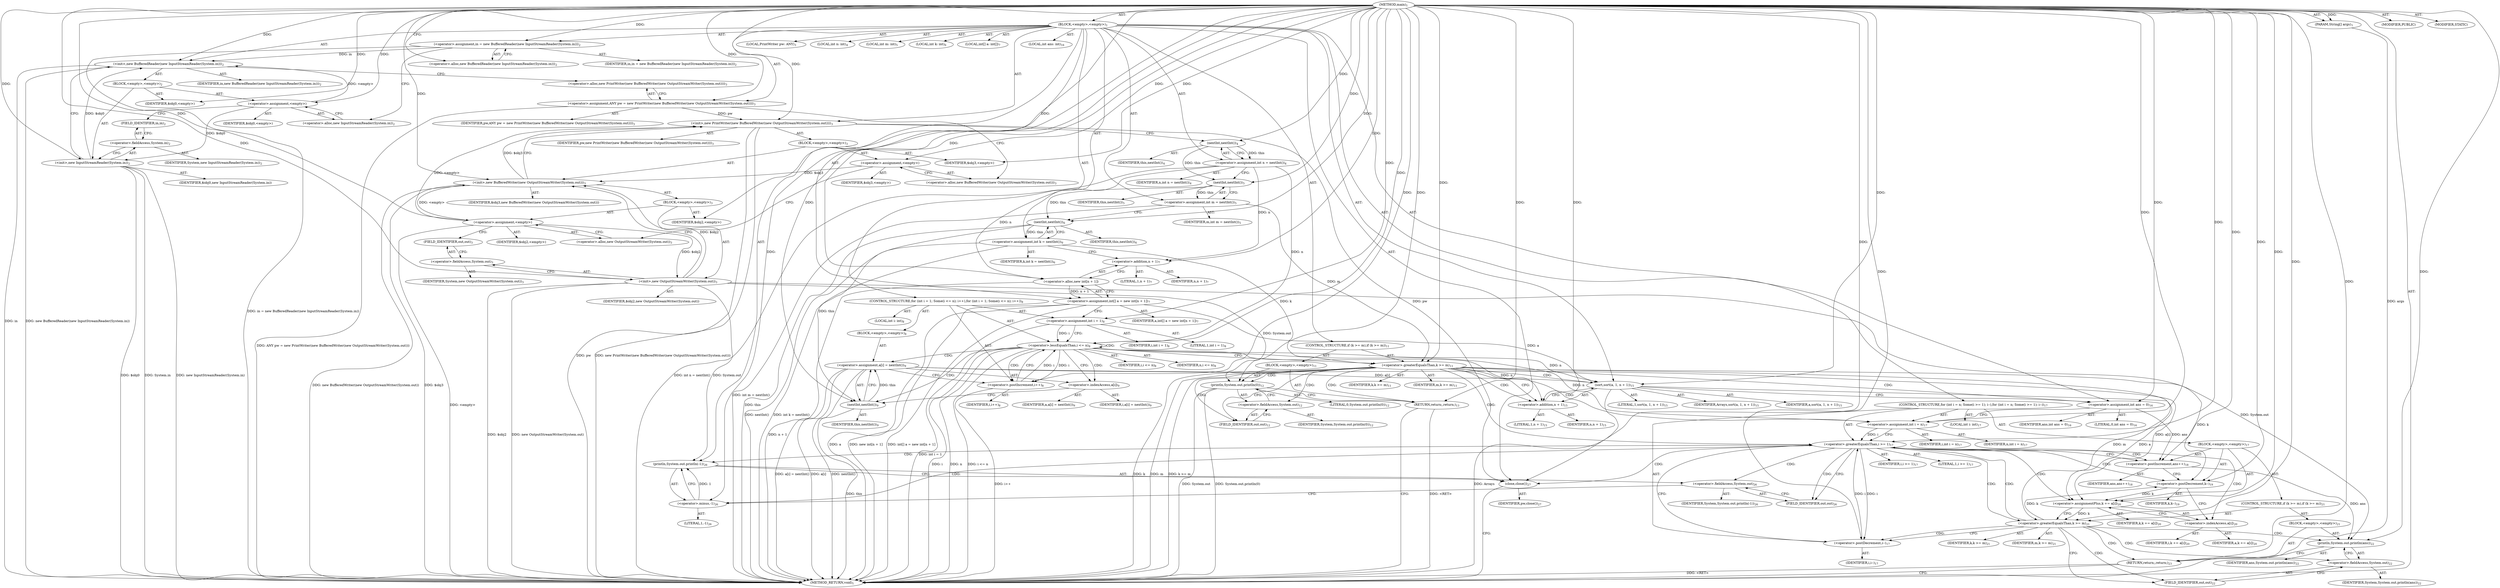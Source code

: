 digraph "main" {  
"19" [label = <(METHOD,main)<SUB>1</SUB>> ]
"20" [label = <(PARAM,String[] args)<SUB>1</SUB>> ]
"21" [label = <(BLOCK,&lt;empty&gt;,&lt;empty&gt;)<SUB>1</SUB>> ]
"22" [label = <(&lt;operator&gt;.assignment,in = new BufferedReader(new InputStreamReader(System.in)))<SUB>2</SUB>> ]
"23" [label = <(IDENTIFIER,in,in = new BufferedReader(new InputStreamReader(System.in)))<SUB>2</SUB>> ]
"24" [label = <(&lt;operator&gt;.alloc,new BufferedReader(new InputStreamReader(System.in)))<SUB>2</SUB>> ]
"25" [label = <(&lt;init&gt;,new BufferedReader(new InputStreamReader(System.in)))<SUB>2</SUB>> ]
"26" [label = <(IDENTIFIER,in,new BufferedReader(new InputStreamReader(System.in)))<SUB>2</SUB>> ]
"27" [label = <(BLOCK,&lt;empty&gt;,&lt;empty&gt;)<SUB>2</SUB>> ]
"28" [label = <(&lt;operator&gt;.assignment,&lt;empty&gt;)> ]
"29" [label = <(IDENTIFIER,$obj0,&lt;empty&gt;)> ]
"30" [label = <(&lt;operator&gt;.alloc,new InputStreamReader(System.in))<SUB>2</SUB>> ]
"31" [label = <(&lt;init&gt;,new InputStreamReader(System.in))<SUB>2</SUB>> ]
"32" [label = <(IDENTIFIER,$obj0,new InputStreamReader(System.in))> ]
"33" [label = <(&lt;operator&gt;.fieldAccess,System.in)<SUB>2</SUB>> ]
"34" [label = <(IDENTIFIER,System,new InputStreamReader(System.in))<SUB>2</SUB>> ]
"35" [label = <(FIELD_IDENTIFIER,in,in)<SUB>2</SUB>> ]
"36" [label = <(IDENTIFIER,$obj0,&lt;empty&gt;)> ]
"4" [label = <(LOCAL,PrintWriter pw: ANY)<SUB>3</SUB>> ]
"37" [label = <(&lt;operator&gt;.assignment,ANY pw = new PrintWriter(new BufferedWriter(new OutputStreamWriter(System.out))))<SUB>3</SUB>> ]
"38" [label = <(IDENTIFIER,pw,ANY pw = new PrintWriter(new BufferedWriter(new OutputStreamWriter(System.out))))<SUB>3</SUB>> ]
"39" [label = <(&lt;operator&gt;.alloc,new PrintWriter(new BufferedWriter(new OutputStreamWriter(System.out))))<SUB>3</SUB>> ]
"40" [label = <(&lt;init&gt;,new PrintWriter(new BufferedWriter(new OutputStreamWriter(System.out))))<SUB>3</SUB>> ]
"3" [label = <(IDENTIFIER,pw,new PrintWriter(new BufferedWriter(new OutputStreamWriter(System.out))))<SUB>3</SUB>> ]
"41" [label = <(BLOCK,&lt;empty&gt;,&lt;empty&gt;)<SUB>3</SUB>> ]
"42" [label = <(&lt;operator&gt;.assignment,&lt;empty&gt;)> ]
"43" [label = <(IDENTIFIER,$obj3,&lt;empty&gt;)> ]
"44" [label = <(&lt;operator&gt;.alloc,new BufferedWriter(new OutputStreamWriter(System.out)))<SUB>3</SUB>> ]
"45" [label = <(&lt;init&gt;,new BufferedWriter(new OutputStreamWriter(System.out)))<SUB>3</SUB>> ]
"46" [label = <(IDENTIFIER,$obj3,new BufferedWriter(new OutputStreamWriter(System.out)))> ]
"47" [label = <(BLOCK,&lt;empty&gt;,&lt;empty&gt;)<SUB>3</SUB>> ]
"48" [label = <(&lt;operator&gt;.assignment,&lt;empty&gt;)> ]
"49" [label = <(IDENTIFIER,$obj2,&lt;empty&gt;)> ]
"50" [label = <(&lt;operator&gt;.alloc,new OutputStreamWriter(System.out))<SUB>3</SUB>> ]
"51" [label = <(&lt;init&gt;,new OutputStreamWriter(System.out))<SUB>3</SUB>> ]
"52" [label = <(IDENTIFIER,$obj2,new OutputStreamWriter(System.out))> ]
"53" [label = <(&lt;operator&gt;.fieldAccess,System.out)<SUB>3</SUB>> ]
"54" [label = <(IDENTIFIER,System,new OutputStreamWriter(System.out))<SUB>3</SUB>> ]
"55" [label = <(FIELD_IDENTIFIER,out,out)<SUB>3</SUB>> ]
"56" [label = <(IDENTIFIER,$obj2,&lt;empty&gt;)> ]
"57" [label = <(IDENTIFIER,$obj3,&lt;empty&gt;)> ]
"58" [label = <(LOCAL,int n: int)<SUB>4</SUB>> ]
"59" [label = <(&lt;operator&gt;.assignment,int n = nextInt())<SUB>4</SUB>> ]
"60" [label = <(IDENTIFIER,n,int n = nextInt())<SUB>4</SUB>> ]
"61" [label = <(nextInt,nextInt())<SUB>4</SUB>> ]
"62" [label = <(IDENTIFIER,this,nextInt())<SUB>4</SUB>> ]
"63" [label = <(LOCAL,int m: int)<SUB>5</SUB>> ]
"64" [label = <(&lt;operator&gt;.assignment,int m = nextInt())<SUB>5</SUB>> ]
"65" [label = <(IDENTIFIER,m,int m = nextInt())<SUB>5</SUB>> ]
"66" [label = <(nextInt,nextInt())<SUB>5</SUB>> ]
"67" [label = <(IDENTIFIER,this,nextInt())<SUB>5</SUB>> ]
"68" [label = <(LOCAL,int k: int)<SUB>6</SUB>> ]
"69" [label = <(&lt;operator&gt;.assignment,int k = nextInt())<SUB>6</SUB>> ]
"70" [label = <(IDENTIFIER,k,int k = nextInt())<SUB>6</SUB>> ]
"71" [label = <(nextInt,nextInt())<SUB>6</SUB>> ]
"72" [label = <(IDENTIFIER,this,nextInt())<SUB>6</SUB>> ]
"73" [label = <(LOCAL,int[] a: int[])<SUB>7</SUB>> ]
"74" [label = <(&lt;operator&gt;.assignment,int[] a = new int[n + 1])<SUB>7</SUB>> ]
"75" [label = <(IDENTIFIER,a,int[] a = new int[n + 1])<SUB>7</SUB>> ]
"76" [label = <(&lt;operator&gt;.alloc,new int[n + 1])> ]
"77" [label = <(&lt;operator&gt;.addition,n + 1)<SUB>7</SUB>> ]
"78" [label = <(IDENTIFIER,n,n + 1)<SUB>7</SUB>> ]
"79" [label = <(LITERAL,1,n + 1)<SUB>7</SUB>> ]
"80" [label = <(CONTROL_STRUCTURE,for (int i = 1; Some(i &lt;= n); i++),for (int i = 1; Some(i &lt;= n); i++))<SUB>8</SUB>> ]
"81" [label = <(LOCAL,int i: int)<SUB>8</SUB>> ]
"82" [label = <(&lt;operator&gt;.assignment,int i = 1)<SUB>8</SUB>> ]
"83" [label = <(IDENTIFIER,i,int i = 1)<SUB>8</SUB>> ]
"84" [label = <(LITERAL,1,int i = 1)<SUB>8</SUB>> ]
"85" [label = <(&lt;operator&gt;.lessEqualsThan,i &lt;= n)<SUB>8</SUB>> ]
"86" [label = <(IDENTIFIER,i,i &lt;= n)<SUB>8</SUB>> ]
"87" [label = <(IDENTIFIER,n,i &lt;= n)<SUB>8</SUB>> ]
"88" [label = <(&lt;operator&gt;.postIncrement,i++)<SUB>8</SUB>> ]
"89" [label = <(IDENTIFIER,i,i++)<SUB>8</SUB>> ]
"90" [label = <(BLOCK,&lt;empty&gt;,&lt;empty&gt;)<SUB>8</SUB>> ]
"91" [label = <(&lt;operator&gt;.assignment,a[i] = nextInt())<SUB>9</SUB>> ]
"92" [label = <(&lt;operator&gt;.indexAccess,a[i])<SUB>9</SUB>> ]
"93" [label = <(IDENTIFIER,a,a[i] = nextInt())<SUB>9</SUB>> ]
"94" [label = <(IDENTIFIER,i,a[i] = nextInt())<SUB>9</SUB>> ]
"95" [label = <(nextInt,nextInt())<SUB>9</SUB>> ]
"96" [label = <(IDENTIFIER,this,nextInt())<SUB>9</SUB>> ]
"97" [label = <(CONTROL_STRUCTURE,if (k &gt;= m),if (k &gt;= m))<SUB>11</SUB>> ]
"98" [label = <(&lt;operator&gt;.greaterEqualsThan,k &gt;= m)<SUB>11</SUB>> ]
"99" [label = <(IDENTIFIER,k,k &gt;= m)<SUB>11</SUB>> ]
"100" [label = <(IDENTIFIER,m,k &gt;= m)<SUB>11</SUB>> ]
"101" [label = <(BLOCK,&lt;empty&gt;,&lt;empty&gt;)<SUB>11</SUB>> ]
"102" [label = <(println,System.out.println(0))<SUB>12</SUB>> ]
"103" [label = <(&lt;operator&gt;.fieldAccess,System.out)<SUB>12</SUB>> ]
"104" [label = <(IDENTIFIER,System,System.out.println(0))<SUB>12</SUB>> ]
"105" [label = <(FIELD_IDENTIFIER,out,out)<SUB>12</SUB>> ]
"106" [label = <(LITERAL,0,System.out.println(0))<SUB>12</SUB>> ]
"107" [label = <(RETURN,return;,return;)<SUB>13</SUB>> ]
"108" [label = <(sort,sort(a, 1, n + 1))<SUB>15</SUB>> ]
"109" [label = <(IDENTIFIER,Arrays,sort(a, 1, n + 1))<SUB>15</SUB>> ]
"110" [label = <(IDENTIFIER,a,sort(a, 1, n + 1))<SUB>15</SUB>> ]
"111" [label = <(LITERAL,1,sort(a, 1, n + 1))<SUB>15</SUB>> ]
"112" [label = <(&lt;operator&gt;.addition,n + 1)<SUB>15</SUB>> ]
"113" [label = <(IDENTIFIER,n,n + 1)<SUB>15</SUB>> ]
"114" [label = <(LITERAL,1,n + 1)<SUB>15</SUB>> ]
"115" [label = <(LOCAL,int ans: int)<SUB>16</SUB>> ]
"116" [label = <(&lt;operator&gt;.assignment,int ans = 0)<SUB>16</SUB>> ]
"117" [label = <(IDENTIFIER,ans,int ans = 0)<SUB>16</SUB>> ]
"118" [label = <(LITERAL,0,int ans = 0)<SUB>16</SUB>> ]
"119" [label = <(CONTROL_STRUCTURE,for (int i = n; Some(i &gt;= 1); i--),for (int i = n; Some(i &gt;= 1); i--))<SUB>17</SUB>> ]
"120" [label = <(LOCAL,int i: int)<SUB>17</SUB>> ]
"121" [label = <(&lt;operator&gt;.assignment,int i = n)<SUB>17</SUB>> ]
"122" [label = <(IDENTIFIER,i,int i = n)<SUB>17</SUB>> ]
"123" [label = <(IDENTIFIER,n,int i = n)<SUB>17</SUB>> ]
"124" [label = <(&lt;operator&gt;.greaterEqualsThan,i &gt;= 1)<SUB>17</SUB>> ]
"125" [label = <(IDENTIFIER,i,i &gt;= 1)<SUB>17</SUB>> ]
"126" [label = <(LITERAL,1,i &gt;= 1)<SUB>17</SUB>> ]
"127" [label = <(&lt;operator&gt;.postDecrement,i--)<SUB>17</SUB>> ]
"128" [label = <(IDENTIFIER,i,i--)<SUB>17</SUB>> ]
"129" [label = <(BLOCK,&lt;empty&gt;,&lt;empty&gt;)<SUB>17</SUB>> ]
"130" [label = <(&lt;operator&gt;.postIncrement,ans++)<SUB>18</SUB>> ]
"131" [label = <(IDENTIFIER,ans,ans++)<SUB>18</SUB>> ]
"132" [label = <(&lt;operator&gt;.postDecrement,k--)<SUB>19</SUB>> ]
"133" [label = <(IDENTIFIER,k,k--)<SUB>19</SUB>> ]
"134" [label = <(&lt;operator&gt;.assignmentPlus,k += a[i])<SUB>20</SUB>> ]
"135" [label = <(IDENTIFIER,k,k += a[i])<SUB>20</SUB>> ]
"136" [label = <(&lt;operator&gt;.indexAccess,a[i])<SUB>20</SUB>> ]
"137" [label = <(IDENTIFIER,a,k += a[i])<SUB>20</SUB>> ]
"138" [label = <(IDENTIFIER,i,k += a[i])<SUB>20</SUB>> ]
"139" [label = <(CONTROL_STRUCTURE,if (k &gt;= m),if (k &gt;= m))<SUB>21</SUB>> ]
"140" [label = <(&lt;operator&gt;.greaterEqualsThan,k &gt;= m)<SUB>21</SUB>> ]
"141" [label = <(IDENTIFIER,k,k &gt;= m)<SUB>21</SUB>> ]
"142" [label = <(IDENTIFIER,m,k &gt;= m)<SUB>21</SUB>> ]
"143" [label = <(BLOCK,&lt;empty&gt;,&lt;empty&gt;)<SUB>21</SUB>> ]
"144" [label = <(println,System.out.println(ans))<SUB>22</SUB>> ]
"145" [label = <(&lt;operator&gt;.fieldAccess,System.out)<SUB>22</SUB>> ]
"146" [label = <(IDENTIFIER,System,System.out.println(ans))<SUB>22</SUB>> ]
"147" [label = <(FIELD_IDENTIFIER,out,out)<SUB>22</SUB>> ]
"148" [label = <(IDENTIFIER,ans,System.out.println(ans))<SUB>22</SUB>> ]
"149" [label = <(RETURN,return;,return;)<SUB>23</SUB>> ]
"150" [label = <(println,System.out.println(-1))<SUB>26</SUB>> ]
"151" [label = <(&lt;operator&gt;.fieldAccess,System.out)<SUB>26</SUB>> ]
"152" [label = <(IDENTIFIER,System,System.out.println(-1))<SUB>26</SUB>> ]
"153" [label = <(FIELD_IDENTIFIER,out,out)<SUB>26</SUB>> ]
"154" [label = <(&lt;operator&gt;.minus,-1)<SUB>26</SUB>> ]
"155" [label = <(LITERAL,1,-1)<SUB>26</SUB>> ]
"156" [label = <(close,close())<SUB>27</SUB>> ]
"157" [label = <(IDENTIFIER,pw,close())<SUB>27</SUB>> ]
"158" [label = <(MODIFIER,PUBLIC)> ]
"159" [label = <(MODIFIER,STATIC)> ]
"160" [label = <(METHOD_RETURN,void)<SUB>1</SUB>> ]
  "19" -> "20"  [ label = "AST: "] 
  "19" -> "21"  [ label = "AST: "] 
  "19" -> "158"  [ label = "AST: "] 
  "19" -> "159"  [ label = "AST: "] 
  "19" -> "160"  [ label = "AST: "] 
  "21" -> "22"  [ label = "AST: "] 
  "21" -> "25"  [ label = "AST: "] 
  "21" -> "4"  [ label = "AST: "] 
  "21" -> "37"  [ label = "AST: "] 
  "21" -> "40"  [ label = "AST: "] 
  "21" -> "58"  [ label = "AST: "] 
  "21" -> "59"  [ label = "AST: "] 
  "21" -> "63"  [ label = "AST: "] 
  "21" -> "64"  [ label = "AST: "] 
  "21" -> "68"  [ label = "AST: "] 
  "21" -> "69"  [ label = "AST: "] 
  "21" -> "73"  [ label = "AST: "] 
  "21" -> "74"  [ label = "AST: "] 
  "21" -> "80"  [ label = "AST: "] 
  "21" -> "97"  [ label = "AST: "] 
  "21" -> "108"  [ label = "AST: "] 
  "21" -> "115"  [ label = "AST: "] 
  "21" -> "116"  [ label = "AST: "] 
  "21" -> "119"  [ label = "AST: "] 
  "21" -> "150"  [ label = "AST: "] 
  "21" -> "156"  [ label = "AST: "] 
  "22" -> "23"  [ label = "AST: "] 
  "22" -> "24"  [ label = "AST: "] 
  "25" -> "26"  [ label = "AST: "] 
  "25" -> "27"  [ label = "AST: "] 
  "27" -> "28"  [ label = "AST: "] 
  "27" -> "31"  [ label = "AST: "] 
  "27" -> "36"  [ label = "AST: "] 
  "28" -> "29"  [ label = "AST: "] 
  "28" -> "30"  [ label = "AST: "] 
  "31" -> "32"  [ label = "AST: "] 
  "31" -> "33"  [ label = "AST: "] 
  "33" -> "34"  [ label = "AST: "] 
  "33" -> "35"  [ label = "AST: "] 
  "37" -> "38"  [ label = "AST: "] 
  "37" -> "39"  [ label = "AST: "] 
  "40" -> "3"  [ label = "AST: "] 
  "40" -> "41"  [ label = "AST: "] 
  "41" -> "42"  [ label = "AST: "] 
  "41" -> "45"  [ label = "AST: "] 
  "41" -> "57"  [ label = "AST: "] 
  "42" -> "43"  [ label = "AST: "] 
  "42" -> "44"  [ label = "AST: "] 
  "45" -> "46"  [ label = "AST: "] 
  "45" -> "47"  [ label = "AST: "] 
  "47" -> "48"  [ label = "AST: "] 
  "47" -> "51"  [ label = "AST: "] 
  "47" -> "56"  [ label = "AST: "] 
  "48" -> "49"  [ label = "AST: "] 
  "48" -> "50"  [ label = "AST: "] 
  "51" -> "52"  [ label = "AST: "] 
  "51" -> "53"  [ label = "AST: "] 
  "53" -> "54"  [ label = "AST: "] 
  "53" -> "55"  [ label = "AST: "] 
  "59" -> "60"  [ label = "AST: "] 
  "59" -> "61"  [ label = "AST: "] 
  "61" -> "62"  [ label = "AST: "] 
  "64" -> "65"  [ label = "AST: "] 
  "64" -> "66"  [ label = "AST: "] 
  "66" -> "67"  [ label = "AST: "] 
  "69" -> "70"  [ label = "AST: "] 
  "69" -> "71"  [ label = "AST: "] 
  "71" -> "72"  [ label = "AST: "] 
  "74" -> "75"  [ label = "AST: "] 
  "74" -> "76"  [ label = "AST: "] 
  "76" -> "77"  [ label = "AST: "] 
  "77" -> "78"  [ label = "AST: "] 
  "77" -> "79"  [ label = "AST: "] 
  "80" -> "81"  [ label = "AST: "] 
  "80" -> "82"  [ label = "AST: "] 
  "80" -> "85"  [ label = "AST: "] 
  "80" -> "88"  [ label = "AST: "] 
  "80" -> "90"  [ label = "AST: "] 
  "82" -> "83"  [ label = "AST: "] 
  "82" -> "84"  [ label = "AST: "] 
  "85" -> "86"  [ label = "AST: "] 
  "85" -> "87"  [ label = "AST: "] 
  "88" -> "89"  [ label = "AST: "] 
  "90" -> "91"  [ label = "AST: "] 
  "91" -> "92"  [ label = "AST: "] 
  "91" -> "95"  [ label = "AST: "] 
  "92" -> "93"  [ label = "AST: "] 
  "92" -> "94"  [ label = "AST: "] 
  "95" -> "96"  [ label = "AST: "] 
  "97" -> "98"  [ label = "AST: "] 
  "97" -> "101"  [ label = "AST: "] 
  "98" -> "99"  [ label = "AST: "] 
  "98" -> "100"  [ label = "AST: "] 
  "101" -> "102"  [ label = "AST: "] 
  "101" -> "107"  [ label = "AST: "] 
  "102" -> "103"  [ label = "AST: "] 
  "102" -> "106"  [ label = "AST: "] 
  "103" -> "104"  [ label = "AST: "] 
  "103" -> "105"  [ label = "AST: "] 
  "108" -> "109"  [ label = "AST: "] 
  "108" -> "110"  [ label = "AST: "] 
  "108" -> "111"  [ label = "AST: "] 
  "108" -> "112"  [ label = "AST: "] 
  "112" -> "113"  [ label = "AST: "] 
  "112" -> "114"  [ label = "AST: "] 
  "116" -> "117"  [ label = "AST: "] 
  "116" -> "118"  [ label = "AST: "] 
  "119" -> "120"  [ label = "AST: "] 
  "119" -> "121"  [ label = "AST: "] 
  "119" -> "124"  [ label = "AST: "] 
  "119" -> "127"  [ label = "AST: "] 
  "119" -> "129"  [ label = "AST: "] 
  "121" -> "122"  [ label = "AST: "] 
  "121" -> "123"  [ label = "AST: "] 
  "124" -> "125"  [ label = "AST: "] 
  "124" -> "126"  [ label = "AST: "] 
  "127" -> "128"  [ label = "AST: "] 
  "129" -> "130"  [ label = "AST: "] 
  "129" -> "132"  [ label = "AST: "] 
  "129" -> "134"  [ label = "AST: "] 
  "129" -> "139"  [ label = "AST: "] 
  "130" -> "131"  [ label = "AST: "] 
  "132" -> "133"  [ label = "AST: "] 
  "134" -> "135"  [ label = "AST: "] 
  "134" -> "136"  [ label = "AST: "] 
  "136" -> "137"  [ label = "AST: "] 
  "136" -> "138"  [ label = "AST: "] 
  "139" -> "140"  [ label = "AST: "] 
  "139" -> "143"  [ label = "AST: "] 
  "140" -> "141"  [ label = "AST: "] 
  "140" -> "142"  [ label = "AST: "] 
  "143" -> "144"  [ label = "AST: "] 
  "143" -> "149"  [ label = "AST: "] 
  "144" -> "145"  [ label = "AST: "] 
  "144" -> "148"  [ label = "AST: "] 
  "145" -> "146"  [ label = "AST: "] 
  "145" -> "147"  [ label = "AST: "] 
  "150" -> "151"  [ label = "AST: "] 
  "150" -> "154"  [ label = "AST: "] 
  "151" -> "152"  [ label = "AST: "] 
  "151" -> "153"  [ label = "AST: "] 
  "154" -> "155"  [ label = "AST: "] 
  "156" -> "157"  [ label = "AST: "] 
  "22" -> "30"  [ label = "CFG: "] 
  "25" -> "39"  [ label = "CFG: "] 
  "37" -> "44"  [ label = "CFG: "] 
  "40" -> "61"  [ label = "CFG: "] 
  "59" -> "66"  [ label = "CFG: "] 
  "64" -> "71"  [ label = "CFG: "] 
  "69" -> "77"  [ label = "CFG: "] 
  "74" -> "82"  [ label = "CFG: "] 
  "108" -> "116"  [ label = "CFG: "] 
  "116" -> "121"  [ label = "CFG: "] 
  "150" -> "156"  [ label = "CFG: "] 
  "156" -> "160"  [ label = "CFG: "] 
  "24" -> "22"  [ label = "CFG: "] 
  "39" -> "37"  [ label = "CFG: "] 
  "61" -> "59"  [ label = "CFG: "] 
  "66" -> "64"  [ label = "CFG: "] 
  "71" -> "69"  [ label = "CFG: "] 
  "76" -> "74"  [ label = "CFG: "] 
  "82" -> "85"  [ label = "CFG: "] 
  "85" -> "92"  [ label = "CFG: "] 
  "85" -> "98"  [ label = "CFG: "] 
  "88" -> "85"  [ label = "CFG: "] 
  "98" -> "105"  [ label = "CFG: "] 
  "98" -> "112"  [ label = "CFG: "] 
  "112" -> "108"  [ label = "CFG: "] 
  "121" -> "124"  [ label = "CFG: "] 
  "124" -> "130"  [ label = "CFG: "] 
  "124" -> "153"  [ label = "CFG: "] 
  "127" -> "124"  [ label = "CFG: "] 
  "151" -> "154"  [ label = "CFG: "] 
  "154" -> "150"  [ label = "CFG: "] 
  "28" -> "35"  [ label = "CFG: "] 
  "31" -> "25"  [ label = "CFG: "] 
  "42" -> "50"  [ label = "CFG: "] 
  "45" -> "40"  [ label = "CFG: "] 
  "77" -> "76"  [ label = "CFG: "] 
  "91" -> "88"  [ label = "CFG: "] 
  "102" -> "107"  [ label = "CFG: "] 
  "107" -> "160"  [ label = "CFG: "] 
  "130" -> "132"  [ label = "CFG: "] 
  "132" -> "136"  [ label = "CFG: "] 
  "134" -> "140"  [ label = "CFG: "] 
  "153" -> "151"  [ label = "CFG: "] 
  "30" -> "28"  [ label = "CFG: "] 
  "33" -> "31"  [ label = "CFG: "] 
  "44" -> "42"  [ label = "CFG: "] 
  "92" -> "95"  [ label = "CFG: "] 
  "95" -> "91"  [ label = "CFG: "] 
  "103" -> "102"  [ label = "CFG: "] 
  "136" -> "134"  [ label = "CFG: "] 
  "140" -> "147"  [ label = "CFG: "] 
  "140" -> "127"  [ label = "CFG: "] 
  "35" -> "33"  [ label = "CFG: "] 
  "48" -> "55"  [ label = "CFG: "] 
  "51" -> "45"  [ label = "CFG: "] 
  "105" -> "103"  [ label = "CFG: "] 
  "144" -> "149"  [ label = "CFG: "] 
  "149" -> "160"  [ label = "CFG: "] 
  "50" -> "48"  [ label = "CFG: "] 
  "53" -> "51"  [ label = "CFG: "] 
  "145" -> "144"  [ label = "CFG: "] 
  "55" -> "53"  [ label = "CFG: "] 
  "147" -> "145"  [ label = "CFG: "] 
  "19" -> "24"  [ label = "CFG: "] 
  "107" -> "160"  [ label = "DDG: &lt;RET&gt;"] 
  "149" -> "160"  [ label = "DDG: &lt;RET&gt;"] 
  "20" -> "160"  [ label = "DDG: args"] 
  "22" -> "160"  [ label = "DDG: in = new BufferedReader(new InputStreamReader(System.in))"] 
  "25" -> "160"  [ label = "DDG: in"] 
  "31" -> "160"  [ label = "DDG: $obj0"] 
  "31" -> "160"  [ label = "DDG: System.in"] 
  "31" -> "160"  [ label = "DDG: new InputStreamReader(System.in)"] 
  "25" -> "160"  [ label = "DDG: new BufferedReader(new InputStreamReader(System.in))"] 
  "37" -> "160"  [ label = "DDG: ANY pw = new PrintWriter(new BufferedWriter(new OutputStreamWriter(System.out)))"] 
  "40" -> "160"  [ label = "DDG: pw"] 
  "45" -> "160"  [ label = "DDG: $obj3"] 
  "48" -> "160"  [ label = "DDG: &lt;empty&gt;"] 
  "51" -> "160"  [ label = "DDG: $obj2"] 
  "51" -> "160"  [ label = "DDG: new OutputStreamWriter(System.out)"] 
  "45" -> "160"  [ label = "DDG: new BufferedWriter(new OutputStreamWriter(System.out))"] 
  "40" -> "160"  [ label = "DDG: new PrintWriter(new BufferedWriter(new OutputStreamWriter(System.out)))"] 
  "59" -> "160"  [ label = "DDG: int n = nextInt()"] 
  "64" -> "160"  [ label = "DDG: int m = nextInt()"] 
  "71" -> "160"  [ label = "DDG: this"] 
  "69" -> "160"  [ label = "DDG: nextInt()"] 
  "69" -> "160"  [ label = "DDG: int k = nextInt()"] 
  "74" -> "160"  [ label = "DDG: a"] 
  "76" -> "160"  [ label = "DDG: n + 1"] 
  "74" -> "160"  [ label = "DDG: new int[n + 1]"] 
  "74" -> "160"  [ label = "DDG: int[] a = new int[n + 1]"] 
  "82" -> "160"  [ label = "DDG: int i = 1"] 
  "85" -> "160"  [ label = "DDG: i"] 
  "85" -> "160"  [ label = "DDG: n"] 
  "85" -> "160"  [ label = "DDG: i &lt;= n"] 
  "98" -> "160"  [ label = "DDG: k"] 
  "98" -> "160"  [ label = "DDG: m"] 
  "98" -> "160"  [ label = "DDG: k &gt;= m"] 
  "102" -> "160"  [ label = "DDG: System.out"] 
  "102" -> "160"  [ label = "DDG: System.out.println(0)"] 
  "91" -> "160"  [ label = "DDG: a[i]"] 
  "95" -> "160"  [ label = "DDG: this"] 
  "91" -> "160"  [ label = "DDG: nextInt()"] 
  "91" -> "160"  [ label = "DDG: a[i] = nextInt()"] 
  "88" -> "160"  [ label = "DDG: i++"] 
  "108" -> "160"  [ label = "DDG: Arrays"] 
  "19" -> "20"  [ label = "DDG: "] 
  "19" -> "22"  [ label = "DDG: "] 
  "19" -> "37"  [ label = "DDG: "] 
  "61" -> "59"  [ label = "DDG: this"] 
  "66" -> "64"  [ label = "DDG: this"] 
  "71" -> "69"  [ label = "DDG: this"] 
  "76" -> "74"  [ label = "DDG: n + 1"] 
  "19" -> "116"  [ label = "DDG: "] 
  "22" -> "25"  [ label = "DDG: in"] 
  "19" -> "25"  [ label = "DDG: "] 
  "28" -> "25"  [ label = "DDG: &lt;empty&gt;"] 
  "31" -> "25"  [ label = "DDG: $obj0"] 
  "37" -> "40"  [ label = "DDG: pw"] 
  "19" -> "40"  [ label = "DDG: "] 
  "48" -> "40"  [ label = "DDG: &lt;empty&gt;"] 
  "45" -> "40"  [ label = "DDG: $obj3"] 
  "19" -> "82"  [ label = "DDG: "] 
  "19" -> "108"  [ label = "DDG: "] 
  "74" -> "108"  [ label = "DDG: a"] 
  "91" -> "108"  [ label = "DDG: a[i]"] 
  "85" -> "108"  [ label = "DDG: n"] 
  "19" -> "121"  [ label = "DDG: "] 
  "85" -> "121"  [ label = "DDG: n"] 
  "51" -> "150"  [ label = "DDG: System.out"] 
  "154" -> "150"  [ label = "DDG: 1"] 
  "40" -> "156"  [ label = "DDG: pw"] 
  "19" -> "156"  [ label = "DDG: "] 
  "19" -> "28"  [ label = "DDG: "] 
  "19" -> "36"  [ label = "DDG: "] 
  "19" -> "42"  [ label = "DDG: "] 
  "19" -> "57"  [ label = "DDG: "] 
  "19" -> "61"  [ label = "DDG: "] 
  "61" -> "66"  [ label = "DDG: this"] 
  "19" -> "66"  [ label = "DDG: "] 
  "66" -> "71"  [ label = "DDG: this"] 
  "19" -> "71"  [ label = "DDG: "] 
  "59" -> "76"  [ label = "DDG: n"] 
  "19" -> "76"  [ label = "DDG: "] 
  "82" -> "85"  [ label = "DDG: i"] 
  "88" -> "85"  [ label = "DDG: i"] 
  "19" -> "85"  [ label = "DDG: "] 
  "59" -> "85"  [ label = "DDG: n"] 
  "85" -> "88"  [ label = "DDG: i"] 
  "19" -> "88"  [ label = "DDG: "] 
  "95" -> "91"  [ label = "DDG: this"] 
  "69" -> "98"  [ label = "DDG: k"] 
  "19" -> "98"  [ label = "DDG: "] 
  "64" -> "98"  [ label = "DDG: m"] 
  "19" -> "107"  [ label = "DDG: "] 
  "85" -> "112"  [ label = "DDG: n"] 
  "19" -> "112"  [ label = "DDG: "] 
  "121" -> "124"  [ label = "DDG: i"] 
  "127" -> "124"  [ label = "DDG: i"] 
  "19" -> "124"  [ label = "DDG: "] 
  "124" -> "127"  [ label = "DDG: i"] 
  "19" -> "127"  [ label = "DDG: "] 
  "108" -> "134"  [ label = "DDG: a"] 
  "91" -> "134"  [ label = "DDG: a[i]"] 
  "19" -> "154"  [ label = "DDG: "] 
  "28" -> "31"  [ label = "DDG: $obj0"] 
  "19" -> "31"  [ label = "DDG: "] 
  "42" -> "45"  [ label = "DDG: $obj3"] 
  "19" -> "45"  [ label = "DDG: "] 
  "48" -> "45"  [ label = "DDG: &lt;empty&gt;"] 
  "51" -> "45"  [ label = "DDG: $obj2"] 
  "59" -> "77"  [ label = "DDG: n"] 
  "19" -> "77"  [ label = "DDG: "] 
  "51" -> "102"  [ label = "DDG: System.out"] 
  "19" -> "102"  [ label = "DDG: "] 
  "116" -> "130"  [ label = "DDG: ans"] 
  "19" -> "130"  [ label = "DDG: "] 
  "98" -> "132"  [ label = "DDG: k"] 
  "140" -> "132"  [ label = "DDG: k"] 
  "19" -> "132"  [ label = "DDG: "] 
  "132" -> "134"  [ label = "DDG: k"] 
  "19" -> "134"  [ label = "DDG: "] 
  "19" -> "48"  [ label = "DDG: "] 
  "19" -> "56"  [ label = "DDG: "] 
  "71" -> "95"  [ label = "DDG: this"] 
  "19" -> "95"  [ label = "DDG: "] 
  "134" -> "140"  [ label = "DDG: k"] 
  "19" -> "140"  [ label = "DDG: "] 
  "98" -> "140"  [ label = "DDG: m"] 
  "19" -> "149"  [ label = "DDG: "] 
  "48" -> "51"  [ label = "DDG: $obj2"] 
  "19" -> "51"  [ label = "DDG: "] 
  "51" -> "144"  [ label = "DDG: System.out"] 
  "130" -> "144"  [ label = "DDG: ans"] 
  "19" -> "144"  [ label = "DDG: "] 
  "85" -> "85"  [ label = "CDG: "] 
  "85" -> "95"  [ label = "CDG: "] 
  "85" -> "92"  [ label = "CDG: "] 
  "85" -> "91"  [ label = "CDG: "] 
  "85" -> "88"  [ label = "CDG: "] 
  "98" -> "107"  [ label = "CDG: "] 
  "98" -> "116"  [ label = "CDG: "] 
  "98" -> "102"  [ label = "CDG: "] 
  "98" -> "103"  [ label = "CDG: "] 
  "98" -> "121"  [ label = "CDG: "] 
  "98" -> "112"  [ label = "CDG: "] 
  "98" -> "105"  [ label = "CDG: "] 
  "98" -> "124"  [ label = "CDG: "] 
  "98" -> "108"  [ label = "CDG: "] 
  "124" -> "136"  [ label = "CDG: "] 
  "124" -> "154"  [ label = "CDG: "] 
  "124" -> "132"  [ label = "CDG: "] 
  "124" -> "150"  [ label = "CDG: "] 
  "124" -> "151"  [ label = "CDG: "] 
  "124" -> "153"  [ label = "CDG: "] 
  "124" -> "134"  [ label = "CDG: "] 
  "124" -> "140"  [ label = "CDG: "] 
  "124" -> "130"  [ label = "CDG: "] 
  "124" -> "156"  [ label = "CDG: "] 
  "140" -> "145"  [ label = "CDG: "] 
  "140" -> "149"  [ label = "CDG: "] 
  "140" -> "144"  [ label = "CDG: "] 
  "140" -> "147"  [ label = "CDG: "] 
  "140" -> "127"  [ label = "CDG: "] 
  "140" -> "124"  [ label = "CDG: "] 
}
